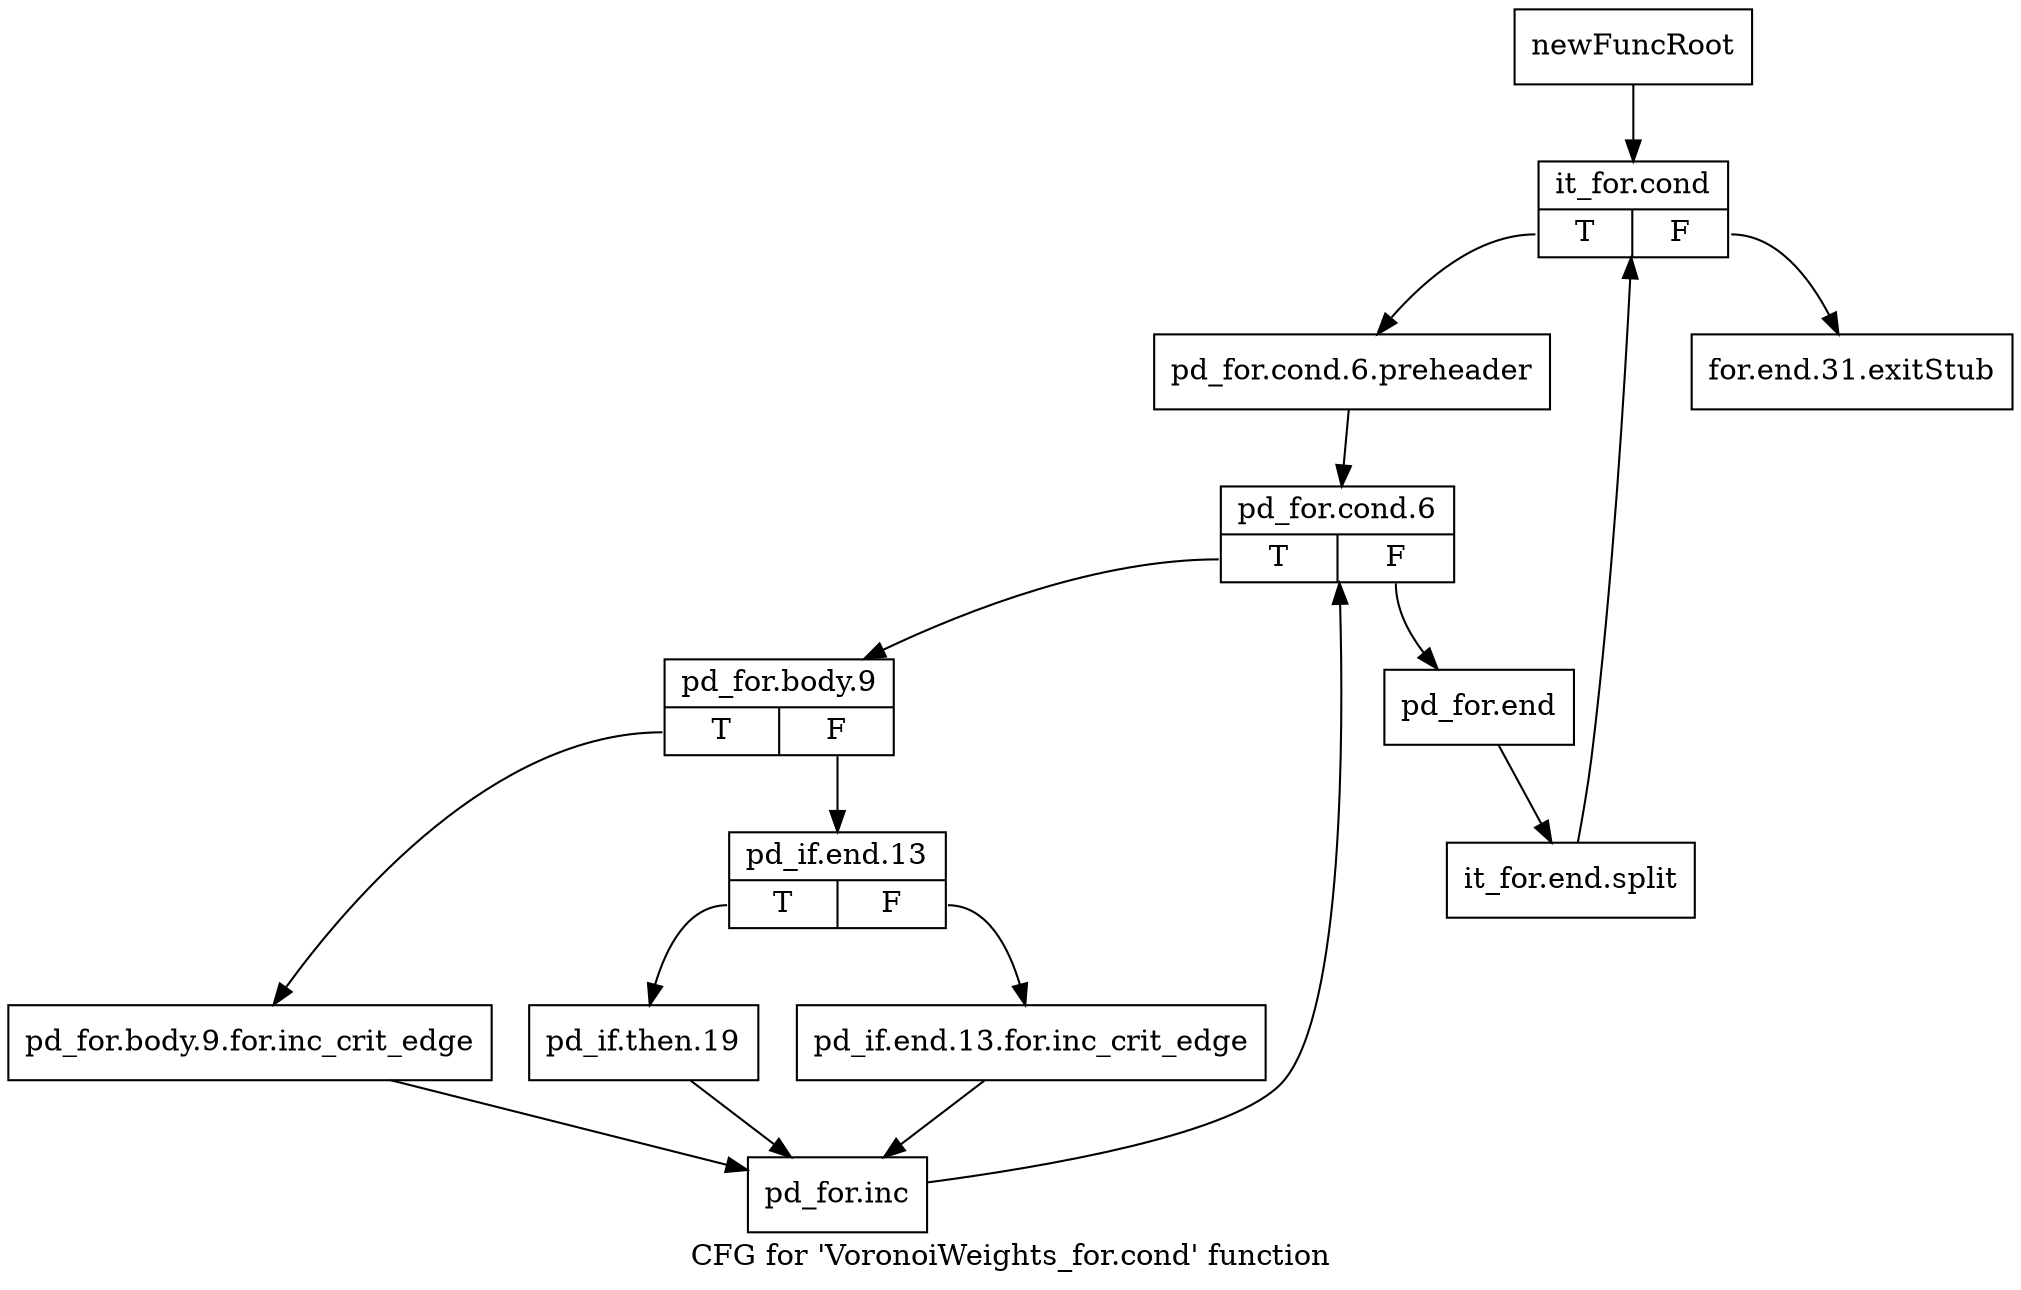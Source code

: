 digraph "CFG for 'VoronoiWeights_for.cond' function" {
	label="CFG for 'VoronoiWeights_for.cond' function";

	Node0x3500610 [shape=record,label="{newFuncRoot}"];
	Node0x3500610 -> Node0x35006b0;
	Node0x3500660 [shape=record,label="{for.end.31.exitStub}"];
	Node0x35006b0 [shape=record,label="{it_for.cond|{<s0>T|<s1>F}}"];
	Node0x35006b0:s0 -> Node0x3500700;
	Node0x35006b0:s1 -> Node0x3500660;
	Node0x3500700 [shape=record,label="{pd_for.cond.6.preheader}"];
	Node0x3500700 -> Node0x3500750;
	Node0x3500750 [shape=record,label="{pd_for.cond.6|{<s0>T|<s1>F}}"];
	Node0x3500750:s0 -> Node0x35007f0;
	Node0x3500750:s1 -> Node0x35007a0;
	Node0x35007a0 [shape=record,label="{pd_for.end}"];
	Node0x35007a0 -> Node0x39d4b90;
	Node0x39d4b90 [shape=record,label="{it_for.end.split}"];
	Node0x39d4b90 -> Node0x35006b0;
	Node0x35007f0 [shape=record,label="{pd_for.body.9|{<s0>T|<s1>F}}"];
	Node0x35007f0:s0 -> Node0x3500930;
	Node0x35007f0:s1 -> Node0x3500840;
	Node0x3500840 [shape=record,label="{pd_if.end.13|{<s0>T|<s1>F}}"];
	Node0x3500840:s0 -> Node0x35008e0;
	Node0x3500840:s1 -> Node0x3500890;
	Node0x3500890 [shape=record,label="{pd_if.end.13.for.inc_crit_edge}"];
	Node0x3500890 -> Node0x3500980;
	Node0x35008e0 [shape=record,label="{pd_if.then.19}"];
	Node0x35008e0 -> Node0x3500980;
	Node0x3500930 [shape=record,label="{pd_for.body.9.for.inc_crit_edge}"];
	Node0x3500930 -> Node0x3500980;
	Node0x3500980 [shape=record,label="{pd_for.inc}"];
	Node0x3500980 -> Node0x3500750;
}
